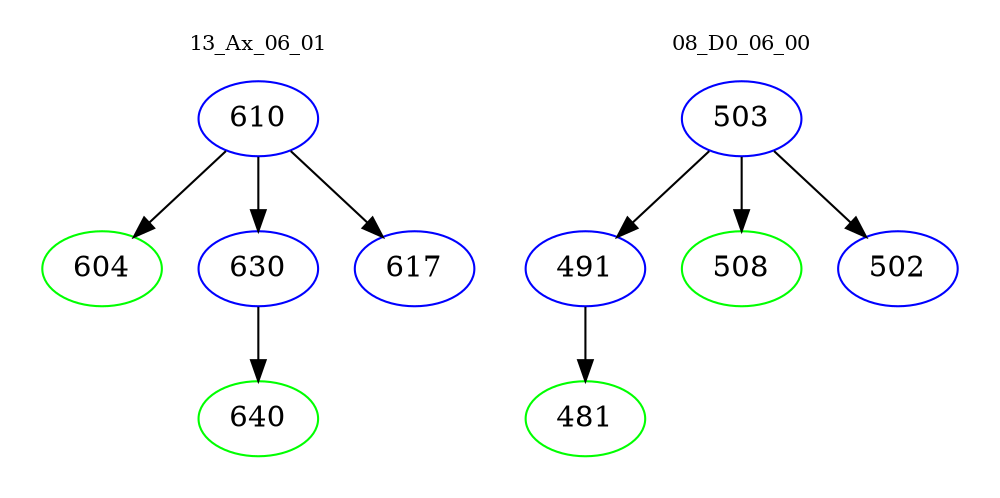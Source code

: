 digraph{
subgraph cluster_0 {
color = white
label = "13_Ax_06_01";
fontsize=10;
T0_610 [label="610", color="blue"]
T0_610 -> T0_604 [color="black"]
T0_604 [label="604", color="green"]
T0_610 -> T0_630 [color="black"]
T0_630 [label="630", color="blue"]
T0_630 -> T0_640 [color="black"]
T0_640 [label="640", color="green"]
T0_610 -> T0_617 [color="black"]
T0_617 [label="617", color="blue"]
}
subgraph cluster_1 {
color = white
label = "08_D0_06_00";
fontsize=10;
T1_503 [label="503", color="blue"]
T1_503 -> T1_491 [color="black"]
T1_491 [label="491", color="blue"]
T1_491 -> T1_481 [color="black"]
T1_481 [label="481", color="green"]
T1_503 -> T1_508 [color="black"]
T1_508 [label="508", color="green"]
T1_503 -> T1_502 [color="black"]
T1_502 [label="502", color="blue"]
}
}
